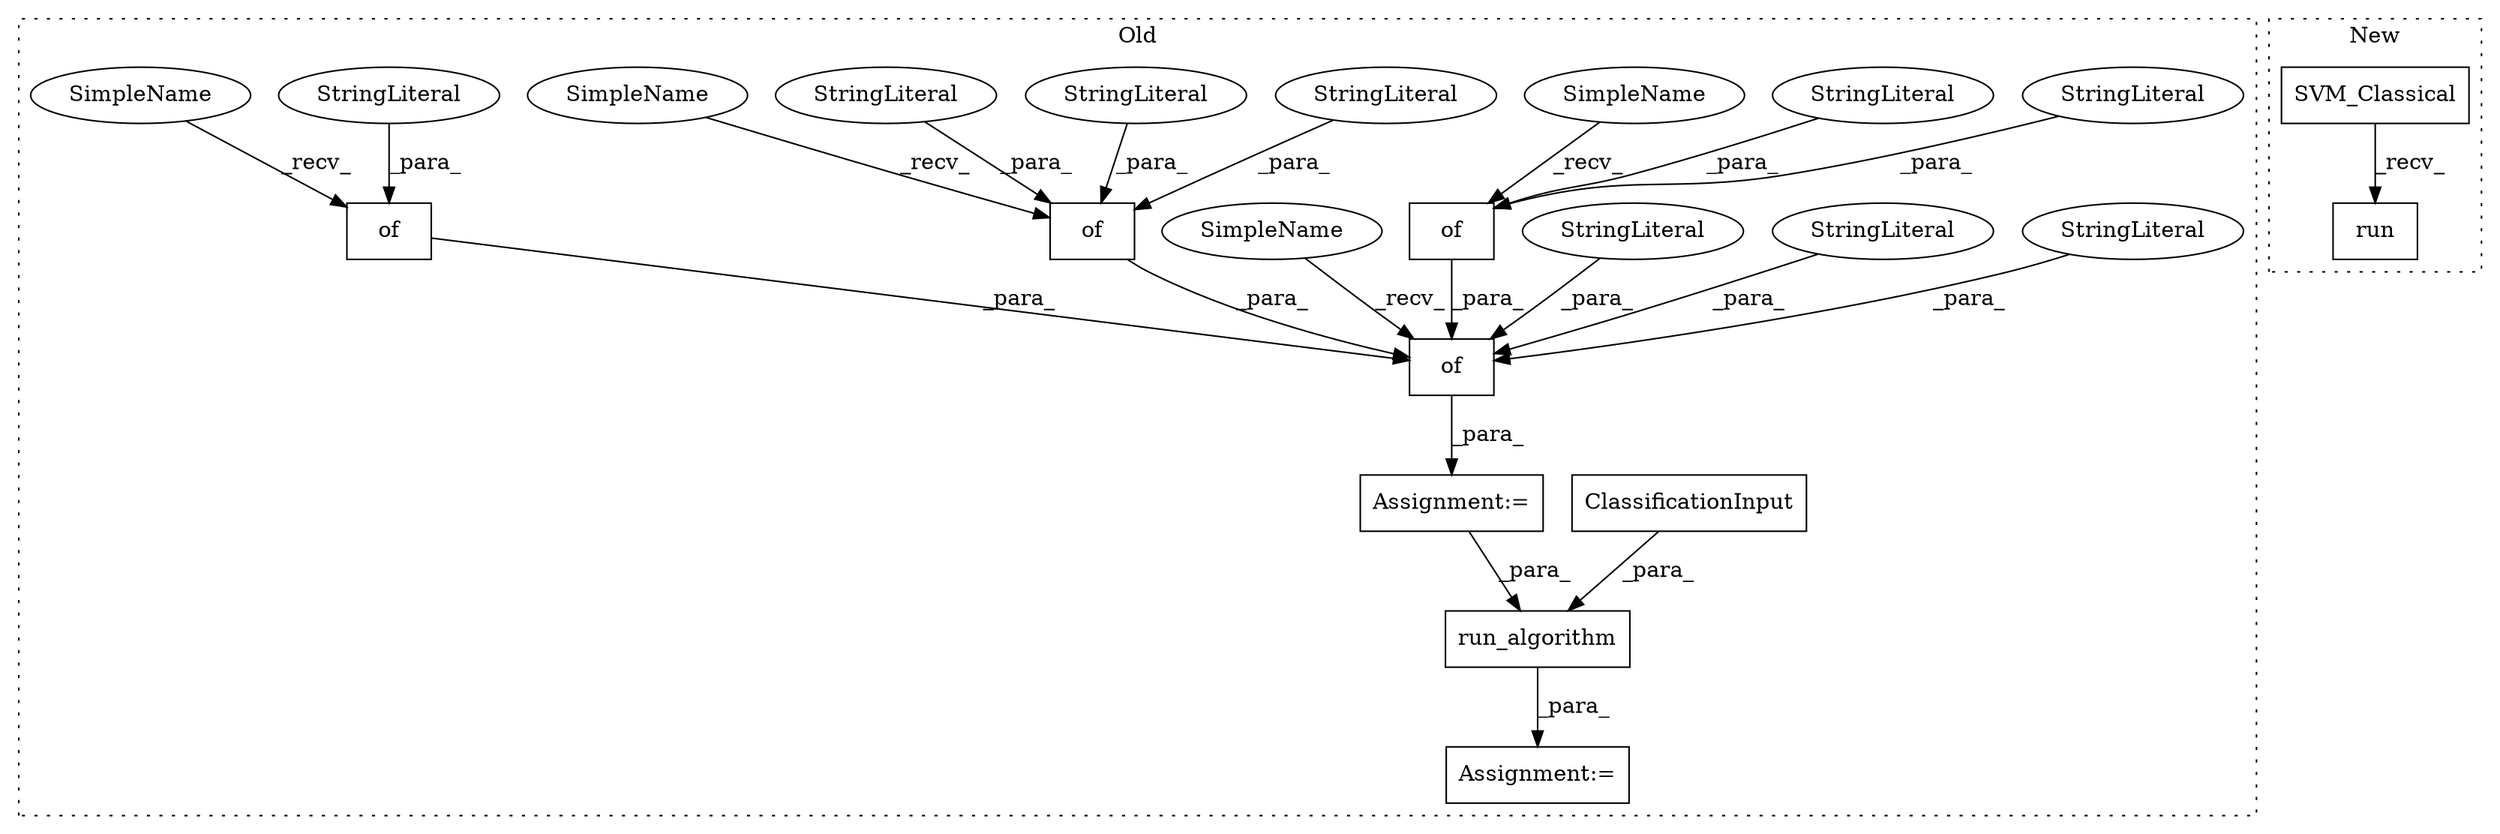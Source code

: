 digraph G {
subgraph cluster0 {
1 [label="ClassificationInput" a="32" s="12942,12999" l="20,1" shape="box"];
3 [label="run_algorithm" a="32" s="13013,13044" l="14,1" shape="box"];
4 [label="of" a="32" s="12878,12923" l="3,1" shape="box"];
5 [label="of" a="32" s="12790,12816" l="3,1" shape="box"];
7 [label="StringLiteral" a="45" s="12800" l="16" shape="ellipse"];
8 [label="of" a="32" s="12834,12849" l="3,1" shape="box"];
9 [label="StringLiteral" a="45" s="12793" l="6" shape="ellipse"];
10 [label="of" a="32" s="12773,12924" l="3,1" shape="box"];
11 [label="StringLiteral" a="45" s="12910" l="11" shape="ellipse"];
12 [label="Assignment:=" a="7" s="13012" l="1" shape="box"];
13 [label="StringLiteral" a="45" s="12888" l="21" shape="ellipse"];
14 [label="StringLiteral" a="45" s="12837" l="6" shape="ellipse"];
15 [label="StringLiteral" a="45" s="12881" l="6" shape="ellipse"];
16 [label="Assignment:=" a="7" s="12768" l="1" shape="box"];
17 [label="StringLiteral" a="45" s="12818" l="11" shape="ellipse"];
18 [label="StringLiteral" a="45" s="12851" l="22" shape="ellipse"];
19 [label="StringLiteral" a="45" s="12776" l="9" shape="ellipse"];
20 [label="SimpleName" a="42" s="12874" l="3" shape="ellipse"];
21 [label="SimpleName" a="42" s="12769" l="3" shape="ellipse"];
22 [label="SimpleName" a="42" s="12830" l="3" shape="ellipse"];
23 [label="SimpleName" a="42" s="12786" l="3" shape="ellipse"];
label = "Old";
style="dotted";
}
subgraph cluster1 {
2 [label="SVM_Classical" a="32" s="12157,12250" l="14,1" shape="box"];
6 [label="run" a="32" s="12252" l="5" shape="box"];
label = "New";
style="dotted";
}
1 -> 3 [label="_para_"];
2 -> 6 [label="_recv_"];
3 -> 12 [label="_para_"];
4 -> 10 [label="_para_"];
5 -> 10 [label="_para_"];
7 -> 5 [label="_para_"];
8 -> 10 [label="_para_"];
9 -> 5 [label="_para_"];
10 -> 16 [label="_para_"];
11 -> 4 [label="_para_"];
13 -> 4 [label="_para_"];
14 -> 8 [label="_para_"];
15 -> 4 [label="_para_"];
16 -> 3 [label="_para_"];
17 -> 10 [label="_para_"];
18 -> 10 [label="_para_"];
19 -> 10 [label="_para_"];
20 -> 4 [label="_recv_"];
21 -> 10 [label="_recv_"];
22 -> 8 [label="_recv_"];
23 -> 5 [label="_recv_"];
}